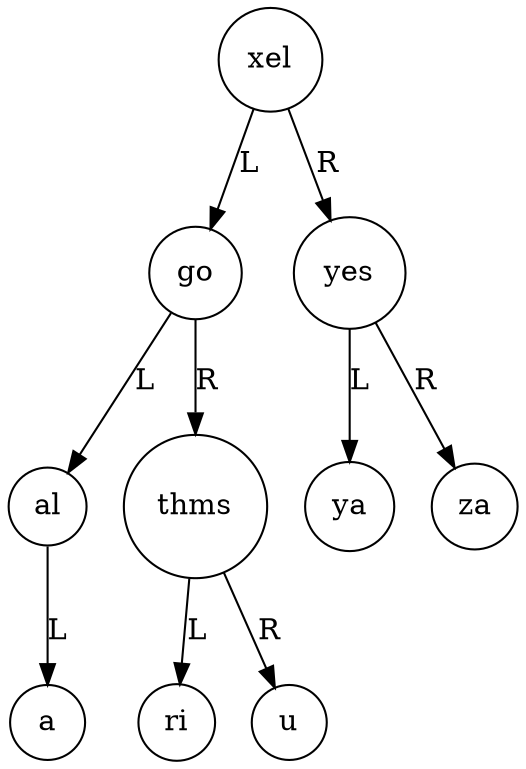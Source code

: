 digraph Tree {
node [shape=circle];
splines=polyline;
rankdir=TB;
"xel" -> "go" [label="L", dir=both, arrowhead=normal, arrowtail=none];
"go" -> "al" [label="L", dir=both, arrowhead=normal, arrowtail=none];
"al" -> "a" [label="L", dir=both, arrowhead=normal, arrowtail=none];
"go" -> "thms" [label="R", dir=both, arrowhead=normal, arrowtail=none];
"thms" -> "ri" [label="L", dir=both, arrowhead=normal, arrowtail=none];
"thms" -> "u" [label="R", dir=both, arrowhead=normal, arrowtail=none];
"xel" -> "yes" [label="R", dir=both, arrowhead=normal, arrowtail=none];
"yes" -> "ya" [label="L", dir=both, arrowhead=normal, arrowtail=none];
"yes" -> "za" [label="R", dir=both, arrowhead=normal, arrowtail=none];
}
